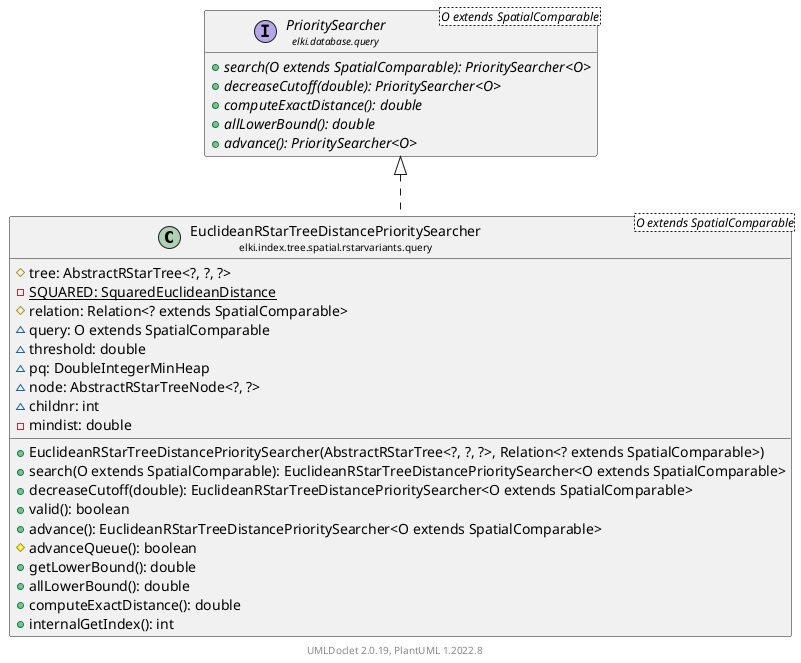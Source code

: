 @startuml
    remove .*\.(Instance|Par|Parameterizer|Factory)$
    set namespaceSeparator none
    hide empty fields
    hide empty methods

    class "<size:14>EuclideanRStarTreeDistancePrioritySearcher\n<size:10>elki.index.tree.spatial.rstarvariants.query" as elki.index.tree.spatial.rstarvariants.query.EuclideanRStarTreeDistancePrioritySearcher<O extends SpatialComparable> [[EuclideanRStarTreeDistancePrioritySearcher.html]] {
        #tree: AbstractRStarTree<?, ?, ?>
        {static} -SQUARED: SquaredEuclideanDistance
        #relation: Relation<? extends SpatialComparable>
        ~query: O extends SpatialComparable
        ~threshold: double
        ~pq: DoubleIntegerMinHeap
        ~node: AbstractRStarTreeNode<?, ?>
        ~childnr: int
        -mindist: double
        +EuclideanRStarTreeDistancePrioritySearcher(AbstractRStarTree<?, ?, ?>, Relation<? extends SpatialComparable>)
        +search(O extends SpatialComparable): EuclideanRStarTreeDistancePrioritySearcher<O extends SpatialComparable>
        +decreaseCutoff(double): EuclideanRStarTreeDistancePrioritySearcher<O extends SpatialComparable>
        +valid(): boolean
        +advance(): EuclideanRStarTreeDistancePrioritySearcher<O extends SpatialComparable>
        #advanceQueue(): boolean
        +getLowerBound(): double
        +allLowerBound(): double
        +computeExactDistance(): double
        +internalGetIndex(): int
    }

    interface "<size:14>PrioritySearcher\n<size:10>elki.database.query" as elki.database.query.PrioritySearcher<O extends SpatialComparable> [[../../../../../database/query/PrioritySearcher.html]] {
        {abstract} +search(O extends SpatialComparable): PrioritySearcher<O>
        {abstract} +decreaseCutoff(double): PrioritySearcher<O>
        {abstract} +computeExactDistance(): double
        {abstract} +allLowerBound(): double
        {abstract} +advance(): PrioritySearcher<O>
    }

    elki.database.query.PrioritySearcher <|.. elki.index.tree.spatial.rstarvariants.query.EuclideanRStarTreeDistancePrioritySearcher

    center footer UMLDoclet 2.0.19, PlantUML 1.2022.8
@enduml
